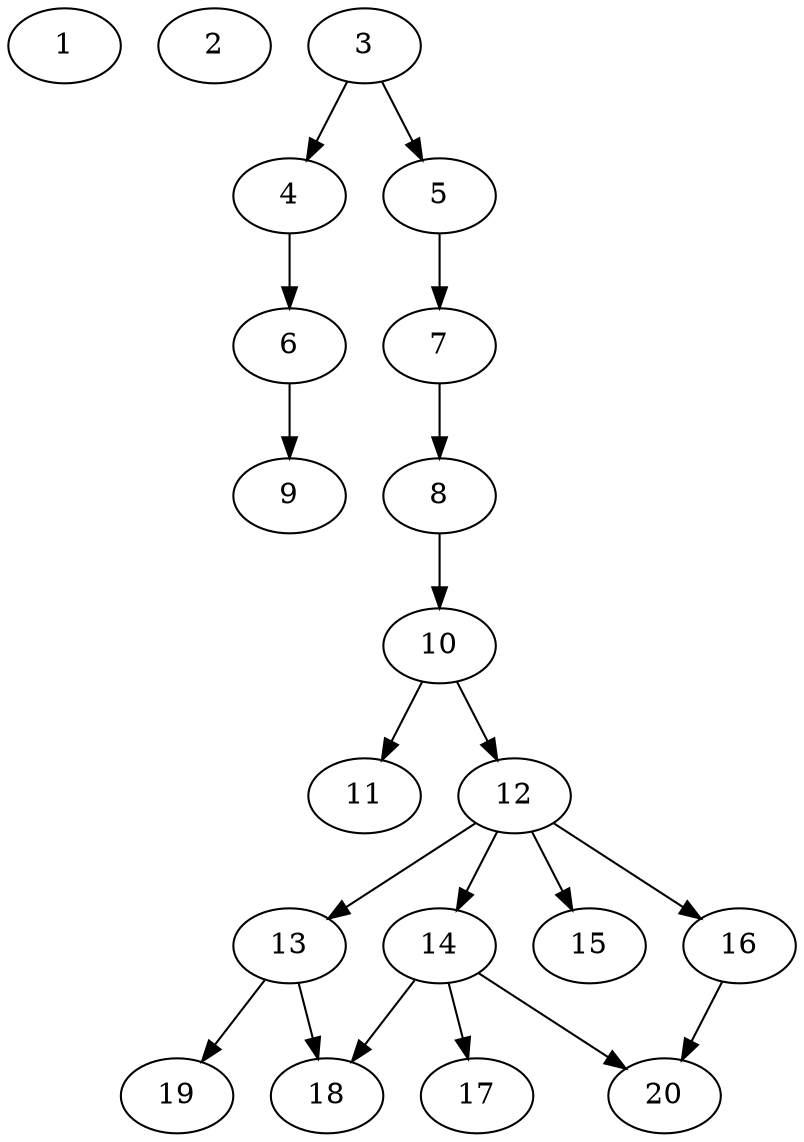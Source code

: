 // DAG automatically generated by daggen at Sat Jul 27 15:35:20 2019
// ./daggen --dot -n 20 --ccr 0.4 --fat 0.4 --regular 0.5 --density 0.5 --mindata 5242880 --maxdata 52428800 
digraph G {
  1 [size="66616320", alpha="0.07", expect_size="26646528"] 
  2 [size="50278400", alpha="0.17", expect_size="20111360"] 
  3 [size="59077120", alpha="0.00", expect_size="23630848"] 
  3 -> 4 [size ="23630848"]
  3 -> 5 [size ="23630848"]
  4 [size="120993280", alpha="0.05", expect_size="48397312"] 
  4 -> 6 [size ="48397312"]
  5 [size="42122240", alpha="0.06", expect_size="16848896"] 
  5 -> 7 [size ="16848896"]
  6 [size="62228480", alpha="0.08", expect_size="24891392"] 
  6 -> 9 [size ="24891392"]
  7 [size="76372480", alpha="0.17", expect_size="30548992"] 
  7 -> 8 [size ="30548992"]
  8 [size="58380800", alpha="0.08", expect_size="23352320"] 
  8 -> 10 [size ="23352320"]
  9 [size="103692800", alpha="0.17", expect_size="41477120"] 
  10 [size="119731200", alpha="0.15", expect_size="47892480"] 
  10 -> 11 [size ="47892480"]
  10 -> 12 [size ="47892480"]
  11 [size="106352640", alpha="0.00", expect_size="42541056"] 
  12 [size="31060480", alpha="0.02", expect_size="12424192"] 
  12 -> 13 [size ="12424192"]
  12 -> 14 [size ="12424192"]
  12 -> 15 [size ="12424192"]
  12 -> 16 [size ="12424192"]
  13 [size="14046720", alpha="0.06", expect_size="5618688"] 
  13 -> 18 [size ="5618688"]
  13 -> 19 [size ="5618688"]
  14 [size="16634880", alpha="0.15", expect_size="6653952"] 
  14 -> 17 [size ="6653952"]
  14 -> 18 [size ="6653952"]
  14 -> 20 [size ="6653952"]
  15 [size="47147520", alpha="0.13", expect_size="18859008"] 
  16 [size="85130240", alpha="0.05", expect_size="34052096"] 
  16 -> 20 [size ="34052096"]
  17 [size="14732800", alpha="0.12", expect_size="5893120"] 
  18 [size="113950720", alpha="0.06", expect_size="45580288"] 
  19 [size="42818560", alpha="0.09", expect_size="17127424"] 
  20 [size="23836160", alpha="0.18", expect_size="9534464"] 
}
